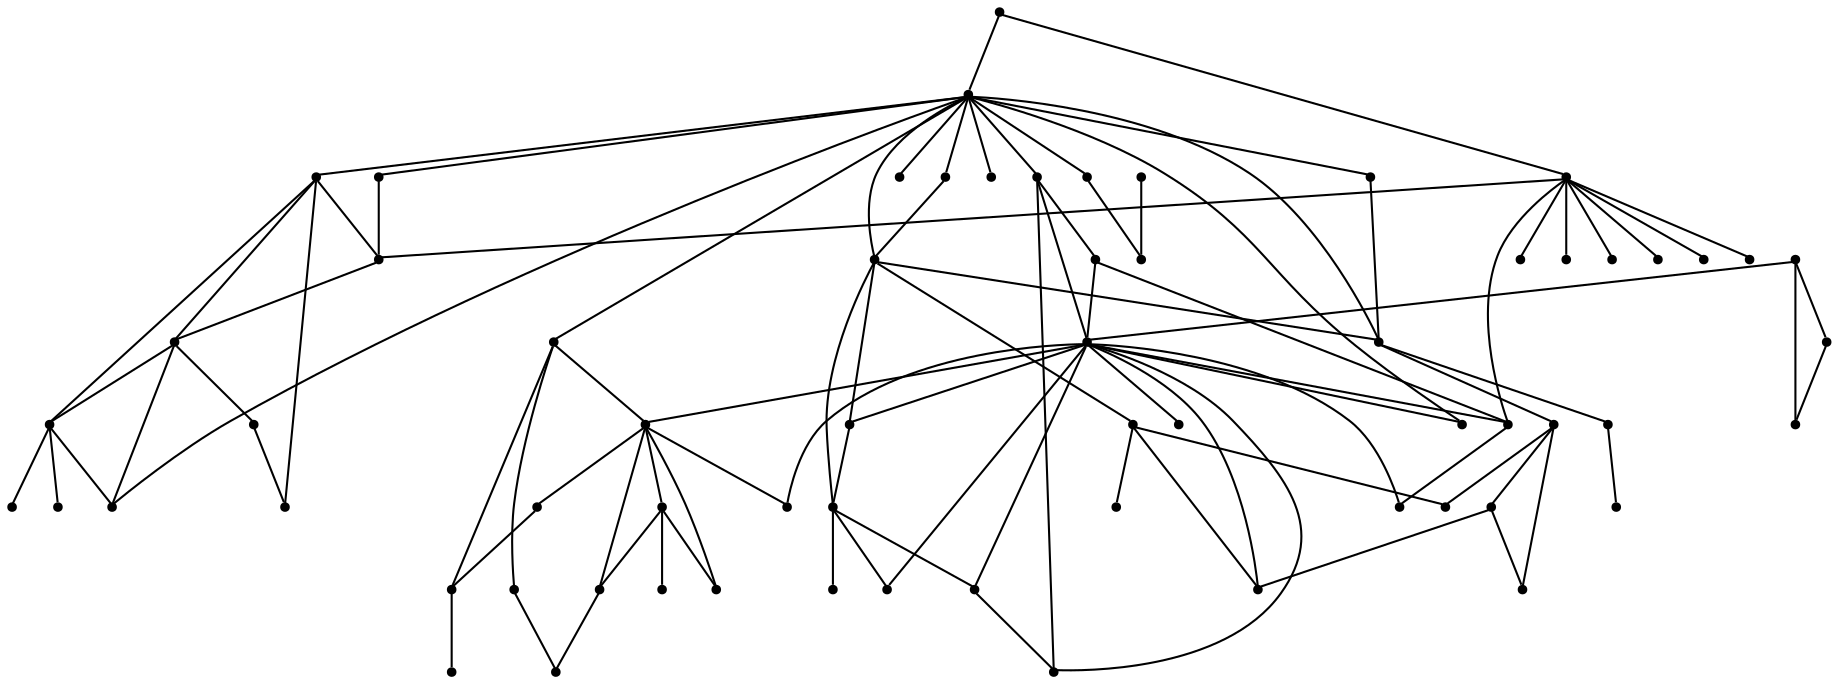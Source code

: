 graph {
  node [shape=point,comment="{\"directed\":false,\"doi\":\"10.1007/3-540-37623-2_13\",\"figure\":\"9 (1)\"}"]

  v0 [pos="1267.230202234538,2273.2814319317154"]
  v1 [pos="1245.0531818717373,2251.102146246494"]
  v2 [pos="1378.1196277733466,2228.9271838848404"]
  v3 [pos="1378.1196277733466,2206.752221523187"]
  v4 [pos="1400.296775304524,1940.6437722230567"]
  v5 [pos="1289.4070954289623,1896.2895241761817"]
  v6 [pos="1422.4779922237526,1718.8855019593848"]
  v7 [pos="1289.4070954289623,1874.1146889711035"]
  v8 [pos="1422.4779922237526,2095.873086391351"]
  v9 [pos="1422.4779922237526,2073.6979968731216"]
  v10 [pos="1422.4779922237526,2118.0480487530044"]
  v11 [pos="1111.9866088017511,1718.8855019593848"]
  v12 [pos="1311.5884395165676,1763.235426682692"]
  v13 [pos="1134.1636291645518,1851.9397266094497"]
  v14 [pos="1378.1196277733466,2118.0480487530044"]
  v15 [pos="1378.1196277733466,2007.1689136211685"]
  v16 [pos="1134.1636291645518,1829.7646370912207"]
  v17 [pos="1378.1196277733466,1984.9938241029395"]
  v18 [pos="1355.9426074105459,2140.223011114658"]
  v19 [pos="1333.7655870477452,2118.0480487530044"]
  v20 [pos="1355.9426074105459,2162.402169643304"]
  v21 [pos="1333.7655870477452,2140.223011114658"]
  v22 [pos="1333.7655870477452,1984.9938241029395"]
  v23 [pos="1111.9866088017511,1785.4105162009214"]
  v24 [pos="1289.4070954289623,2007.1689136211685"]
  v25 [pos="1289.4070954289623,1984.9938241029395"]
  v26 [pos="1311.5884395165676,2029.3438759828223"]
  v27 [pos="1333.7655870477452,2029.3438759828223"]
  v28 [pos="1311.5884395165676,2118.0480487530044"]
  v29 [pos="1289.4070954289623,1940.6437722230567"]
  v30 [pos="1311.5884395165676,1962.8188617412857"]
  v31 [pos="1289.4070954289623,2095.873086391351"]
  v32 [pos="1134.1636291645518,1741.060337164463"]
  v33 [pos="1222.8760343405597,2029.3438759828223"]
  v34 [pos="1245.0531818717373,2295.456394293369"]
  v35 [pos="1245.0531818717373,2273.2814319317154"]
  v36 [pos="1222.8760343405597,2251.102146246494"]
  v37 [pos="1222.8760343405597,2273.2814319317154"]
  v38 [pos="1200.6990139777586,2073.6979968731216"]
  v39 [pos="1267.230202234538,2118.0480487530044"]
  v40 [pos="1200.6990139777586,2273.2814319317154"]
  v41 [pos="1222.8760343405597,2162.402169643304"]
  v42 [pos="1200.6990139777586,2029.3438759828223"]
  v43 [pos="956.7388188125362,2251.102146246494"]
  v44 [pos="1156.3407766957293,1874.1146889711035"]
  v45 [pos="1156.3407766957293,1918.4647408509863"]
  v46 [pos="1156.3407766957293,1896.2895241761817"]
  v47 [pos="1023.2742036257431,2140.223011114658"]
  v48 [pos="934.5617984497353,2118.0480487530044"]
  v49 [pos="1111.9866088017511,1807.5856057191504"]
  v50 [pos="956.7388188125362,2095.873086391351"]
  v51 [pos="1023.2742036257431,1718.8855019593848"]
  v52 [pos="1089.80958843895,1741.060337164463"]
  v53 [pos="1067.6283715197214,1763.235426682692"]
  v54 [pos="1045.451223988544,1785.4105162009214"]
  v55 [pos="1023.2742036257431,1785.4105162009214"]
  v56 [pos="978.9200357317648,2184.577259161533"]
  v57 [pos="1001.0971832629423,1785.4105162009214"]
  v58 [pos="912.3847780869344,1718.8855019593848"]
  v59 [pos="978.9200357317648,1763.235426682692"]
  v60 [pos="1001.0971832629423,2162.402169643304"]
  v61 [pos="978.9200357317648,2162.402169643304"]
  v62 [pos="956.7388188125362,2206.752221523187"]
  v63 [pos="934.5617984497353,2140.223011114658"]
  v64 [pos="934.5617984497353,2206.752221523187"]

  v0 -- v6 [id="-1",pos="1267.230202234538,2273.2814319317154 1555.5444381253624,2273.2813047751397 1555.5444381253624,2273.2813047751397 1555.5444381253624,2273.2813047751397 1555.5444381253624,1718.8855019593848 1555.5444381253624,1718.8855019593848 1555.5444381253624,1718.8855019593848 1422.4779922237526,1718.8855019593848 1422.4779922237526,1718.8855019593848 1422.4779922237526,1718.8855019593848"]
  v43 -- v58 [id="-2",pos="956.7388188125362,2251.102146246494 890.2076305557569,2251.102146246494 890.2076305557569,2251.102146246494 890.2076305557569,2251.102146246494 890.2076305557569,1718.8855019593848 890.2076305557569,1718.8855019593848 890.2076305557569,1718.8855019593848 912.3847780869344,1718.8855019593848 912.3847780869344,1718.8855019593848 912.3847780869344,1718.8855019593848"]
  v63 -- v43 [id="-3",pos="934.5617984497353,2140.223011114658 912.3847780869344,2162.4021696433038 912.3847780869344,2162.4021696433038 912.3847780869344,2162.4021696433038 912.3847780869344,2228.927183884841 912.3847780869344,2228.927183884841 912.3847780869344,2228.927183884841 934.5617984497353,2228.927183884841 934.5617984497353,2228.927183884841 934.5617984497353,2228.927183884841 956.7388188125362,2251.102146246494 956.7388188125362,2251.102146246494 956.7388188125362,2251.102146246494"]
  v58 -- v63 [id="-4",pos="912.3847780869344,1718.8855019593848 912.3847780869344,2140.223011114658 912.3847780869344,2140.223011114658 912.3847780869344,2140.223011114658 934.5617984497353,2140.223011114658 934.5617984497353,2140.223011114658 934.5617984497353,2140.223011114658"]
  v48 -- v58 [id="-5",pos="934.5617984497353,2118.0480487530044 934.5617984497353,1741.0605914776138 934.5617984497353,1741.0605914776138 934.5617984497353,1741.0605914776138 912.3847780869344,1718.8855019593848 912.3847780869344,1718.8855019593848 912.3847780869344,1718.8855019593848"]
  v63 -- v56 [id="-6",pos="934.5617984497353,2140.223011114658 956.7388188125361,2162.4021696433038 956.7388188125361,2162.4021696433038 956.7388188125361,2162.4021696433038 956.7388188125361,2184.577132004958 956.7388188125361,2184.577132004958 956.7388188125361,2184.577132004958 978.9200357317648,2184.577259161533 978.9200357317648,2184.577259161533 978.9200357317648,2184.577259161533"]
  v63 -- v64 [id="-7",pos="934.5617984497353,2140.223011114658 934.5617984497353,2206.752221523187 934.5617984497353,2206.752221523187 934.5617984497353,2206.752221523187"]
  v43 -- v62 [id="-8",pos="956.7388188125362,2251.102146246494 956.7388188125362,2206.752221523187 956.7388188125362,2206.752221523187 956.7388188125362,2206.752221523187"]
  v50 -- v51 [id="-9",pos="956.7388188125362,2095.873086391351 956.7388188125361,1741.0605914776138 956.7388188125361,1741.0605914776138 956.7388188125361,1741.0605914776138 1023.2742036257431,1718.8855019593848 1023.2742036257431,1718.8855019593848 1023.2742036257431,1718.8855019593848"]
  v43 -- v56 [id="-10",pos="956.7388188125362,2251.102146246494 978.9200357317648,2228.927183884841 978.9200357317648,2228.927183884841 978.9200357317648,2228.927183884841 978.9200357317648,2184.577259161533 978.9200357317648,2184.577259161533 978.9200357317648,2184.577259161533"]
  v56 -- v61 [id="-11",pos="978.9200357317648,2184.577259161533 978.9200357317648,2162.402169643304 978.9200357317648,2162.402169643304 978.9200357317648,2162.402169643304"]
  v51 -- v59 [id="-12",pos="1023.2742036257431,1718.8855019593848 978.9200357317648,1763.235426682692 978.9200357317648,1763.235426682692 978.9200357317648,1763.235426682692"]
  v56 -- v60 [id="-13",pos="978.9200357317648,2184.577259161533 1001.0971832629423,2162.402169643304 1001.0971832629423,2162.402169643304 1001.0971832629423,2162.402169643304"]
  v51 -- v58 [id="-14",pos="1023.2742036257431,1718.8855019593848 912.3847780869344,1718.8855019593848 912.3847780869344,1718.8855019593848 912.3847780869344,1718.8855019593848"]
  v51 -- v57 [id="-15",pos="1023.2742036257431,1718.8855019593848 1001.0971832629423,1785.4105162009214 1001.0971832629423,1785.4105162009214 1001.0971832629423,1785.4105162009214"]
  v56 -- v47 [id="-16",pos="978.9200357317648,2184.577259161533 1023.2742036257431,2184.577132004958 1023.2742036257431,2184.577132004958 1023.2742036257431,2184.577132004958 1023.2742036257431,2140.223011114658 1023.2742036257431,2140.223011114658 1023.2742036257431,2140.223011114658"]
  v51 -- v55 [id="-17",pos="1023.2742036257431,1718.8855019593848 1023.2742036257431,1785.4105162009214 1023.2742036257431,1785.4105162009214 1023.2742036257431,1785.4105162009214"]
  v51 -- v54 [id="-18",pos="1023.2742036257431,1718.8855019593848 1045.451223988544,1785.4105162009214 1045.451223988544,1785.4105162009214 1045.451223988544,1785.4105162009214"]
  v51 -- v53 [id="-19",pos="1023.2742036257431,1718.8855019593848 1067.6283715197214,1763.235426682692 1067.6283715197214,1763.235426682692 1067.6283715197214,1763.235426682692"]
  v51 -- v52 [id="-20",pos="1023.2742036257431,1718.8855019593848 1089.80958843895,1741.060337164463 1089.80958843895,1741.060337164463 1089.80958843895,1741.060337164463"]
  v51 -- v11 [id="-21",pos="1023.2742036257431,1718.8855019593848 1111.9866088017511,1718.8855019593848 1111.9866088017511,1718.8855019593848 1111.9866088017511,1718.8855019593848"]
  v50 -- v38 [id="-22",pos="956.7388188125362,2095.873086391351 1111.986608801751,2095.8729592347754 1111.986608801751,2095.8729592347754 1111.986608801751,2095.8729592347754 1200.6990139777586,2073.6979968731216 1200.6990139777586,2073.6979968731216 1200.6990139777586,2073.6979968731216"]
  v38 -- v49 [id="-23",pos="1200.6990139777586,2073.6979968731216 1111.986608801751,2073.697996873122 1111.986608801751,2073.697996873122 1111.986608801751,2073.697996873122 1111.9866088017511,1807.5856057191504 1111.9866088017511,1807.5856057191504 1111.9866088017511,1807.5856057191504"]
  v49 -- v23 [id="-24",pos="1111.9866088017511,1807.5856057191504 1111.9866088017511,1785.4105162009214 1111.9866088017511,1785.4105162009214 1111.9866088017511,1785.4105162009214"]
  v49 -- v16 [id="-25",pos="1111.9866088017511,1807.5856057191504 1134.1636291645518,1829.7646370912207 1134.1636291645518,1829.7646370912207 1134.1636291645518,1829.7646370912207"]
  v49 -- v6 [id="-26",pos="1111.9866088017511,1807.5856057191504 1355.9426074105459,1807.5853514059995 1355.9426074105459,1807.5853514059995 1355.9426074105459,1807.5853514059995 1422.4779922237526,1718.8855019593848 1422.4779922237526,1718.8855019593848 1422.4779922237526,1718.8855019593848"]
  v11 -- v32 [id="-27",pos="1111.9866088017511,1718.8855019593848 1134.1636291645518,1741.060337164463 1134.1636291645518,1741.060337164463 1134.1636291645518,1741.060337164463"]
  v63 -- v47 [id="-28",pos="934.5617984497353,2140.223011114658 1023.2742036257431,2140.223011114658 1023.2742036257431,2140.223011114658 1023.2742036257431,2140.223011114658"]
  v45 -- v38 [id="-29",pos="1156.3407766957293,1918.4647408509863 1134.1636291645518,1940.6438993796323 1134.1636291645518,1940.6438993796323 1134.1636291645518,1940.6438993796323 1134.1636291645518,2051.5229073548926 1134.1636291645518,2051.5229073548926 1134.1636291645518,2051.5229073548926 1178.5177970585303,2051.5229073548926 1178.5177970585303,2051.5229073548926 1178.5177970585303,2051.5229073548926 1200.6990139777586,2073.6979968731216 1200.6990139777586,2073.6979968731216 1200.6990139777586,2073.6979968731216"]
  v45 -- v44 [id="-30",pos="1156.3407766957293,1918.4647408509863 1134.1636291645518,1918.4646136944107 1134.1636291645518,1918.4646136944107 1134.1636291645518,1918.4646136944107 1134.1636291645518,1896.2897784893325 1134.1636291645518,1896.2897784893325 1134.1636291645518,1896.2897784893325 1156.3407766957293,1874.1146889711035 1156.3407766957293,1874.1146889711035 1156.3407766957293,1874.1146889711035"]
  v44 -- v13 [id="-31",pos="1156.3407766957293,1874.1146889711035 1134.1636291645518,1874.1146889711035 1134.1636291645518,1874.1146889711035 1134.1636291645518,1874.1146889711035 1134.1636291645518,1851.9397266094497 1134.1636291645518,1851.9397266094497 1134.1636291645518,1851.9397266094497"]
  v42 -- v45 [id="-32",pos="1200.6990139777586,2029.3438759828223 1156.3407766957293,2029.3438759828223 1156.3407766957293,2029.3438759828223 1156.3407766957293,2029.3438759828223 1156.3407766957293,1918.4647408509863 1156.3407766957293,1918.4647408509863 1156.3407766957293,1918.4647408509863"]
  v44 -- v46 [id="-33",pos="1156.3407766957293,1874.1146889711035 1156.3407766957293,1896.2895241761817 1156.3407766957293,1896.2895241761817 1156.3407766957293,1896.2895241761817"]
  v45 -- v29 [id="-34",pos="1156.3407766957293,1918.4647408509863 1200.6990139777588,1940.6438993796323 1200.6990139777588,1940.6438993796323 1200.6990139777588,1940.6438993796323 1289.4070954289623,1940.6437722230567 1289.4070954289623,1940.6437722230567 1289.4070954289623,1940.6437722230567"]
  v45 -- v5 [id="-35",pos="1156.3407766957293,1918.4647408509863 1289.407222597339,1918.4646136944107 1289.407222597339,1918.4646136944107 1289.407222597339,1918.4646136944107 1289.4070954289623,1896.2895241761817 1289.4070954289623,1896.2895241761817 1289.4070954289623,1896.2895241761817"]
  v44 -- v7 [id="-36",pos="1156.3407766957293,1874.1146889711035 1289.4070954289623,1874.1146889711035 1289.4070954289623,1874.1146889711035 1289.4070954289623,1874.1146889711035"]
  v47 -- v38 [id="-37",pos="1023.2742036257431,2140.223011114658 1156.3407766957293,2140.223011114658 1156.3407766957293,2140.223011114658 1156.3407766957293,2140.223011114658 1200.6990139777586,2073.6979968731216 1200.6990139777586,2073.6979968731216 1200.6990139777586,2073.6979968731216"]
  v45 -- v24 [id="-38",pos="1156.3407766957293,1918.4647408509863 1178.5177970585303,1962.8188617412857 1178.5177970585303,1962.8188617412857 1178.5177970585303,1962.8188617412857 1178.5177970585303,2007.168786464593 1178.5177970585303,2007.168786464593 1178.5177970585303,2007.168786464593 1289.4070954289623,2007.1689136211685 1289.4070954289623,2007.1689136211685 1289.4070954289623,2007.1689136211685"]
  v5 -- v44 [id="-39",pos="1289.4070954289623,1896.2895241761817 1178.5177970585303,1896.2897784893325 1178.5177970585303,1896.2897784893325 1178.5177970585303,1896.2897784893325 1156.3407766957293,1874.1146889711035 1156.3407766957293,1874.1146889711035 1156.3407766957293,1874.1146889711035"]
  v23 -- v11 [id="-40",pos="1111.9866088017511,1785.4105162009214 1111.9866088017511,1718.8855019593848 1111.9866088017511,1718.8855019593848 1111.9866088017511,1718.8855019593848"]
  v38 -- v48 [id="-41",pos="1200.6990139777586,2073.6979968731216 1134.1636291645518,2118.048048753005 1134.1636291645518,2118.048048753005 1134.1636291645518,2118.048048753005 934.5617984497353,2118.0480487530044 934.5617984497353,2118.0480487530044 934.5617984497353,2118.0480487530044"]
  v38 -- v43 [id="-42",pos="1200.6990139777586,2073.6979968731216 1178.5177970585303,2162.4021696433038 1178.5177970585303,2162.4021696433038 1178.5177970585303,2162.4021696433038 1178.5177970585303,2251.102146246494 1178.5177970585303,2251.102146246494 1178.5177970585303,2251.102146246494 956.7388188125362,2251.102146246494 956.7388188125362,2251.102146246494 956.7388188125362,2251.102146246494"]
  v13 -- v16 [id="-43",pos="1134.1636291645518,1851.9397266094497 1134.1636291645518,1829.7646370912207 1134.1636291645518,1829.7646370912207 1134.1636291645518,1829.7646370912207"]
  v38 -- v1 [id="-44",pos="1200.6990139777586,2073.6979968731216 1245.0530547033604,2140.223011114658 1245.0530547033604,2140.223011114658 1245.0530547033604,2140.223011114658 1245.0531818717373,2251.102146246494 1245.0531818717373,2251.102146246494 1245.0531818717373,2251.102146246494"]
  v40 -- v37 [id="-45",pos="1200.6990139777586,2273.2814319317154 1222.8760343405597,2273.2814319317154 1222.8760343405597,2273.2814319317154 1222.8760343405597,2273.2814319317154"]
  v38 -- v31 [id="-46",pos="1200.6990139777586,2073.6979968731216 1289.4070954289623,2095.873086391351 1289.4070954289623,2095.873086391351 1289.4070954289623,2095.873086391351"]
  v38 -- v24 [id="-47",pos="1200.6990139777586,2073.6979968731216 1289.407222597339,2073.697996873122 1289.407222597339,2073.697996873122 1289.407222597339,2073.697996873122 1289.4070954289623,2007.1689136211685 1289.4070954289623,2007.1689136211685 1289.4070954289623,2007.1689136211685"]
  v38 -- v33 [id="-48",pos="1200.6990139777586,2073.6979968731216 1222.8760343405597,2051.5229073548926 1222.8760343405597,2051.5229073548926 1222.8760343405597,2051.5229073548926 1222.8760343405597,2029.3438759828223 1222.8760343405597,2029.3438759828223 1222.8760343405597,2029.3438759828223"]
  v35 -- v34 [id="-49",pos="1245.0531818717373,2273.2814319317154 1245.0531818717373,2295.456394293369 1245.0531818717373,2295.456394293369 1245.0531818717373,2295.456394293369"]
  v38 -- v39 [id="-50",pos="1200.6990139777586,2073.6979968731216 1267.230202234538,2118.0480487530044 1267.230202234538,2118.0480487530044 1267.230202234538,2118.0480487530044"]
  v0 -- v35 [id="-51",pos="1267.230202234538,2273.2814319317154 1245.0531818717373,2273.2814319317154 1245.0531818717373,2273.2814319317154 1245.0531818717373,2273.2814319317154"]
  v34 -- v0 [id="-52",pos="1245.0531818717373,2295.456394293369 1267.230202234538,2295.456394293369 1267.230202234538,2295.456394293369 1267.230202234538,2295.456394293369 1267.230202234538,2273.2814319317154 1267.230202234538,2273.2814319317154 1267.230202234538,2273.2814319317154"]
  v33 -- v24 [id="-53",pos="1222.8760343405597,2029.3438759828223 1267.230202234538,2029.3438759828223 1267.230202234538,2029.3438759828223 1267.230202234538,2029.3438759828223 1289.4070954289623,2007.1689136211685 1289.4070954289623,2007.1689136211685 1289.4070954289623,2007.1689136211685"]
  v31 -- v3 [id="-54",pos="1289.4070954289623,2095.873086391351 1289.407222597339,2206.7522215231866 1289.407222597339,2206.7522215231866 1289.407222597339,2206.7522215231866 1378.1196277733466,2206.752221523187 1378.1196277733466,2206.752221523187 1378.1196277733466,2206.752221523187"]
  v36 -- v37 [id="-55",pos="1222.8760343405597,2251.102146246494 1222.8760343405597,2273.2814319317154 1222.8760343405597,2273.2814319317154 1222.8760343405597,2273.2814319317154"]
  v38 -- v41 [id="-56",pos="1200.6990139777586,2073.6979968731216 1222.8760343405597,2162.402169643304 1222.8760343405597,2162.402169643304 1222.8760343405597,2162.402169643304"]
  v32 -- v6 [id="-57",pos="1134.1636291645518,1741.060337164463 1289.407222597339,1741.0605914776138 1289.407222597339,1741.0605914776138 1289.407222597339,1741.0605914776138 1422.4779922237526,1718.8855019593848 1422.4779922237526,1718.8855019593848 1422.4779922237526,1718.8855019593848"]
  v31 -- v28 [id="-58",pos="1289.4070954289623,2095.873086391351 1311.5884395165676,2118.0480487530044 1311.5884395165676,2118.0480487530044 1311.5884395165676,2118.0480487530044"]
  v24 -- v26 [id="-59",pos="1289.4070954289623,2007.1689136211685 1311.5884395165676,2029.3438759828223 1311.5884395165676,2029.3438759828223 1311.5884395165676,2029.3438759828223"]
  v29 -- v30 [id="-60",pos="1289.4070954289623,1940.6437722230567 1311.5884395165676,1962.8188617412857 1311.5884395165676,1962.8188617412857 1311.5884395165676,1962.8188617412857"]
  v29 -- v4 [id="-61",pos="1289.4070954289623,1940.6437722230567 1400.296775304524,1940.6437722230567 1400.296775304524,1940.6437722230567 1400.296775304524,1940.6437722230567"]
  v28 -- v19 [id="-62",pos="1311.5884395165676,2118.0480487530044 1333.7655870477452,2118.0480487530044 1333.7655870477452,2118.0480487530044 1333.7655870477452,2118.0480487530044"]
  v26 -- v27 [id="-63",pos="1311.5884395165676,2029.3438759828223 1333.7655870477452,2029.3438759828223 1333.7655870477452,2029.3438759828223 1333.7655870477452,2029.3438759828223"]
  v22 -- v25 [id="-64",pos="1333.7655870477452,1984.9938241029395 1289.4070954289623,1984.9938241029395 1289.4070954289623,1984.9938241029395 1289.4070954289623,1984.9938241029395"]
  v21 -- v3 [id="-65",pos="1333.7655870477452,2140.223011114658 1333.7654598793683,2184.577132004958 1333.7654598793683,2184.577132004958 1333.7654598793683,2184.577132004958 1355.9426074105459,2184.577132004958 1355.9426074105459,2184.577132004958 1355.9426074105459,2184.577132004958 1378.1196277733466,2206.752221523187 1378.1196277733466,2206.752221523187 1378.1196277733466,2206.752221523187"]
  v24 -- v22 [id="-66",pos="1289.4070954289623,2007.1689136211685 1333.7654598793683,2007.168786464593 1333.7654598793683,2007.168786464593 1333.7654598793683,2007.168786464593 1333.7655870477452,1984.9938241029395 1333.7655870477452,1984.9938241029395 1333.7655870477452,1984.9938241029395"]
  v22 -- v15 [id="-67",pos="1333.7655870477452,1984.9938241029395 1355.9426074105459,2007.168786464593 1355.9426074105459,2007.168786464593 1355.9426074105459,2007.168786464593 1378.1196277733466,2007.1689136211685 1378.1196277733466,2007.1689136211685 1378.1196277733466,2007.1689136211685"]
  v18 -- v21 [id="-68",pos="1355.9426074105459,2140.223011114658 1333.7655870477452,2140.223011114658 1333.7655870477452,2140.223011114658 1333.7655870477452,2140.223011114658"]
  v18 -- v20 [id="-69",pos="1355.9426074105459,2140.223011114658 1355.9426074105459,2162.402169643304 1355.9426074105459,2162.402169643304 1355.9426074105459,2162.402169643304"]
  v22 -- v17 [id="-70",pos="1333.7655870477452,1984.9938241029395 1378.1196277733466,1984.9938241029395 1378.1196277733466,1984.9938241029395 1378.1196277733466,1984.9938241029395"]
  v38 -- v40 [id="-71",pos="1200.6990139777586,2073.6979968731216 1200.6990139777586,2273.2814319317154 1200.6990139777586,2273.2814319317154 1200.6990139777586,2273.2814319317154"]
  v29 -- v25 [id="-72",pos="1289.4070954289623,1940.6437722230567 1289.4070954289623,1984.9938241029395 1289.4070954289623,1984.9938241029395 1289.4070954289623,1984.9938241029395"]
  v23 -- v6 [id="-73",pos="1111.9866088017511,1785.4105162009214 1333.7654598793683,1785.4105162009214 1333.7654598793683,1785.4105162009214 1333.7654598793683,1785.4105162009214 1422.4779922237526,1718.8855019593848 1422.4779922237526,1718.8855019593848 1422.4779922237526,1718.8855019593848"]
  v14 -- v19 [id="-74",pos="1378.1196277733466,2118.0480487530044 1333.7655870477452,2118.0480487530044 1333.7655870477452,2118.0480487530044 1333.7655870477452,2118.0480487530044"]
  v3 -- v18 [id="-75",pos="1378.1196277733466,2206.752221523187 1378.1196277733468,2162.4021696433038 1378.1196277733468,2162.4021696433038 1378.1196277733468,2162.4021696433038 1355.9426074105459,2140.223011114658 1355.9426074105459,2140.223011114658 1355.9426074105459,2140.223011114658"]
  v18 -- v14 [id="-76",pos="1355.9426074105459,2140.223011114658 1378.1196277733468,2140.223011114658 1378.1196277733468,2140.223011114658 1378.1196277733468,2140.223011114658 1378.1196277733466,2118.0480487530044 1378.1196277733466,2118.0480487530044 1378.1196277733466,2118.0480487530044"]
  v15 -- v17 [id="-77",pos="1378.1196277733466,2007.1689136211685 1378.1196277733466,1984.9938241029395 1378.1196277733466,1984.9938241029395 1378.1196277733466,1984.9938241029395"]
  v16 -- v6 [id="-78",pos="1134.1636291645518,1829.7646370912207 1378.1196277733468,1829.7647642477964 1378.1196277733468,1829.7647642477964 1378.1196277733468,1829.7647642477964 1422.4779922237526,1718.8855019593848 1422.4779922237526,1718.8855019593848 1422.4779922237526,1718.8855019593848"]
  v3 -- v14 [id="-79",pos="1378.1196277733466,2206.752221523187 1400.2965209677711,2162.4021696433038 1400.2965209677711,2162.4021696433038 1400.2965209677711,2162.4021696433038 1400.2965209677711,2118.048048753005 1400.2965209677711,2118.048048753005 1400.2965209677711,2118.048048753005 1378.1196277733466,2118.0480487530044 1378.1196277733466,2118.0480487530044 1378.1196277733466,2118.0480487530044"]
  v15 -- v4 [id="-80",pos="1378.1196277733466,2007.1689136211685 1400.2965209677711,2007.168786464593 1400.2965209677711,2007.168786464593 1400.2965209677711,2007.168786464593 1400.296775304524,1940.6437722230567 1400.296775304524,1940.6437722230567 1400.296775304524,1940.6437722230567"]
  v13 -- v6 [id="-81",pos="1134.1636291645518,1851.9397266094497 1400.2965209677711,1851.9395994528745 1400.2965209677711,1851.9395994528745 1400.2965209677711,1851.9395994528745 1422.4779922237526,1718.8855019593848 1422.4779922237526,1718.8855019593848 1422.4779922237526,1718.8855019593848"]
  v3 -- v2 [id="-82",pos="1378.1196277733466,2206.752221523187 1378.1196277733466,2228.9271838848404 1378.1196277733466,2228.9271838848404 1378.1196277733466,2228.9271838848404"]
  v31 -- v8 [id="-83",pos="1289.4070954289623,2095.873086391351 1422.4779922237526,2095.873086391351 1422.4779922237526,2095.873086391351 1422.4779922237526,2095.873086391351"]
  v6 -- v11 [id="-84",pos="1422.4779922237526,1718.8855019593848 1111.9866088017511,1718.8855019593848 1111.9866088017511,1718.8855019593848 1111.9866088017511,1718.8855019593848"]
  v3 -- v10 [id="-85",pos="1378.1196277733466,2206.752221523187 1422.4778650553762,2184.577132004958 1422.4778650553762,2184.577132004958 1422.4778650553762,2184.577132004958 1422.4779922237526,2118.0480487530044 1422.4779922237526,2118.0480487530044 1422.4779922237526,2118.0480487530044"]
  v6 -- v12 [id="-86",pos="1422.4779922237526,1718.8855019593848 1311.5884395165676,1763.235426682692 1311.5884395165676,1763.235426682692 1311.5884395165676,1763.235426682692"]
  v10 -- v8 [id="-87",pos="1422.4779922237526,2118.0480487530044 1422.4779922237526,2095.873086391351 1422.4779922237526,2095.873086391351 1422.4779922237526,2095.873086391351"]
  v8 -- v9 [id="-88",pos="1422.4779922237526,2095.873086391351 1422.4779922237526,2073.6979968731216 1422.4779922237526,2073.6979968731216 1422.4779922237526,2073.6979968731216"]
  v7 -- v6 [id="-89",pos="1289.4070954289623,1874.1146889711035 1422.4778650553762,1874.1146889711035 1422.4778650553762,1874.1146889711035 1422.4778650553762,1874.1146889711035 1422.4779922237526,1718.8855019593848 1422.4779922237526,1718.8855019593848 1422.4779922237526,1718.8855019593848"]
  v6 -- v5 [id="-90",pos="1422.4779922237526,1718.8855019593848 1444.6550125865538,1829.7647642477964 1444.6550125865538,1829.7647642477964 1444.6550125865538,1829.7647642477964 1444.6550125865538,1896.2897784893325 1444.6550125865538,1896.2897784893325 1444.6550125865538,1896.2897784893325 1289.4070954289623,1896.2895241761817 1289.4070954289623,1896.2895241761817 1289.4070954289623,1896.2895241761817"]
  v6 -- v4 [id="-91",pos="1422.4779922237526,1718.8855019593848 1466.8320329493545,1807.5853514059995 1466.8320329493545,1807.5853514059995 1466.8320329493545,1807.5853514059995 1466.8320329493545,1940.6438993796323 1466.8320329493545,1940.6438993796323 1466.8320329493545,1940.6438993796323 1400.296775304524,1940.6437722230567 1400.296775304524,1940.6437722230567 1400.296775304524,1940.6437722230567"]
  v6 -- v1 [id="-92",pos="1422.4779922237526,1718.8855019593848 1533.3674177625614,1741.0605914776138 1533.3674177625614,1741.0605914776138 1533.3674177625614,1741.0605914776138 1533.3674177625614,2251.102146246494 1533.3674177625614,2251.102146246494 1533.3674177625614,2251.102146246494 1245.0531818717373,2251.102146246494 1245.0531818717373,2251.102146246494 1245.0531818717373,2251.102146246494"]
  v6 -- v3 [id="-93",pos="1422.4779922237526,1718.8855019593848 1489.0090533121554,1785.4105162009214 1489.0090533121554,1785.4105162009214 1489.0090533121554,1785.4105162009214 1489.0090533121554,2206.7522215231866 1489.0090533121554,2206.7522215231866 1489.0090533121554,2206.7522215231866 1378.1196277733466,2206.752221523187 1378.1196277733466,2206.752221523187 1378.1196277733466,2206.752221523187"]
  v2 -- v6 [id="-94",pos="1378.1196277733466,2228.9271838848404 1511.186200843333,2228.927183884841 1511.186200843333,2228.927183884841 1511.186200843333,2228.927183884841 1511.186200843333,1763.235426682692 1511.186200843333,1763.235426682692 1511.186200843333,1763.235426682692 1422.4779922237526,1718.8855019593848 1422.4779922237526,1718.8855019593848 1422.4779922237526,1718.8855019593848"]
  v64 -- v62 [id="-95",pos="934.5617984497353,2206.752221523187 956.7388188125362,2206.752221523187 956.7388188125362,2206.752221523187 956.7388188125362,2206.752221523187"]
  v38 -- v42 [id="-96",pos="1200.6990139777586,2073.6979968731216 1200.6990139777586,2029.3438759828223 1200.6990139777586,2029.3438759828223 1200.6990139777586,2029.3438759828223"]
}